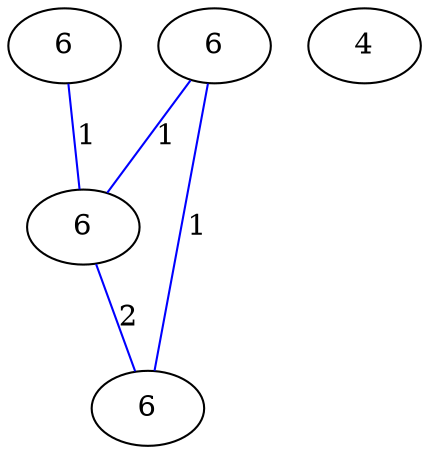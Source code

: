 graph G {
	0 [label="6"];
	1 [label="6"];
	2 [label="6"];
	3 [label="6"];
	4 [label="4"];
	0 -- 2 [label="1", color=blue];
	1 -- 2 [label="1", color=blue];
	1 -- 3 [label="1", color=blue];
	2 -- 3 [label="2", color=blue];
}